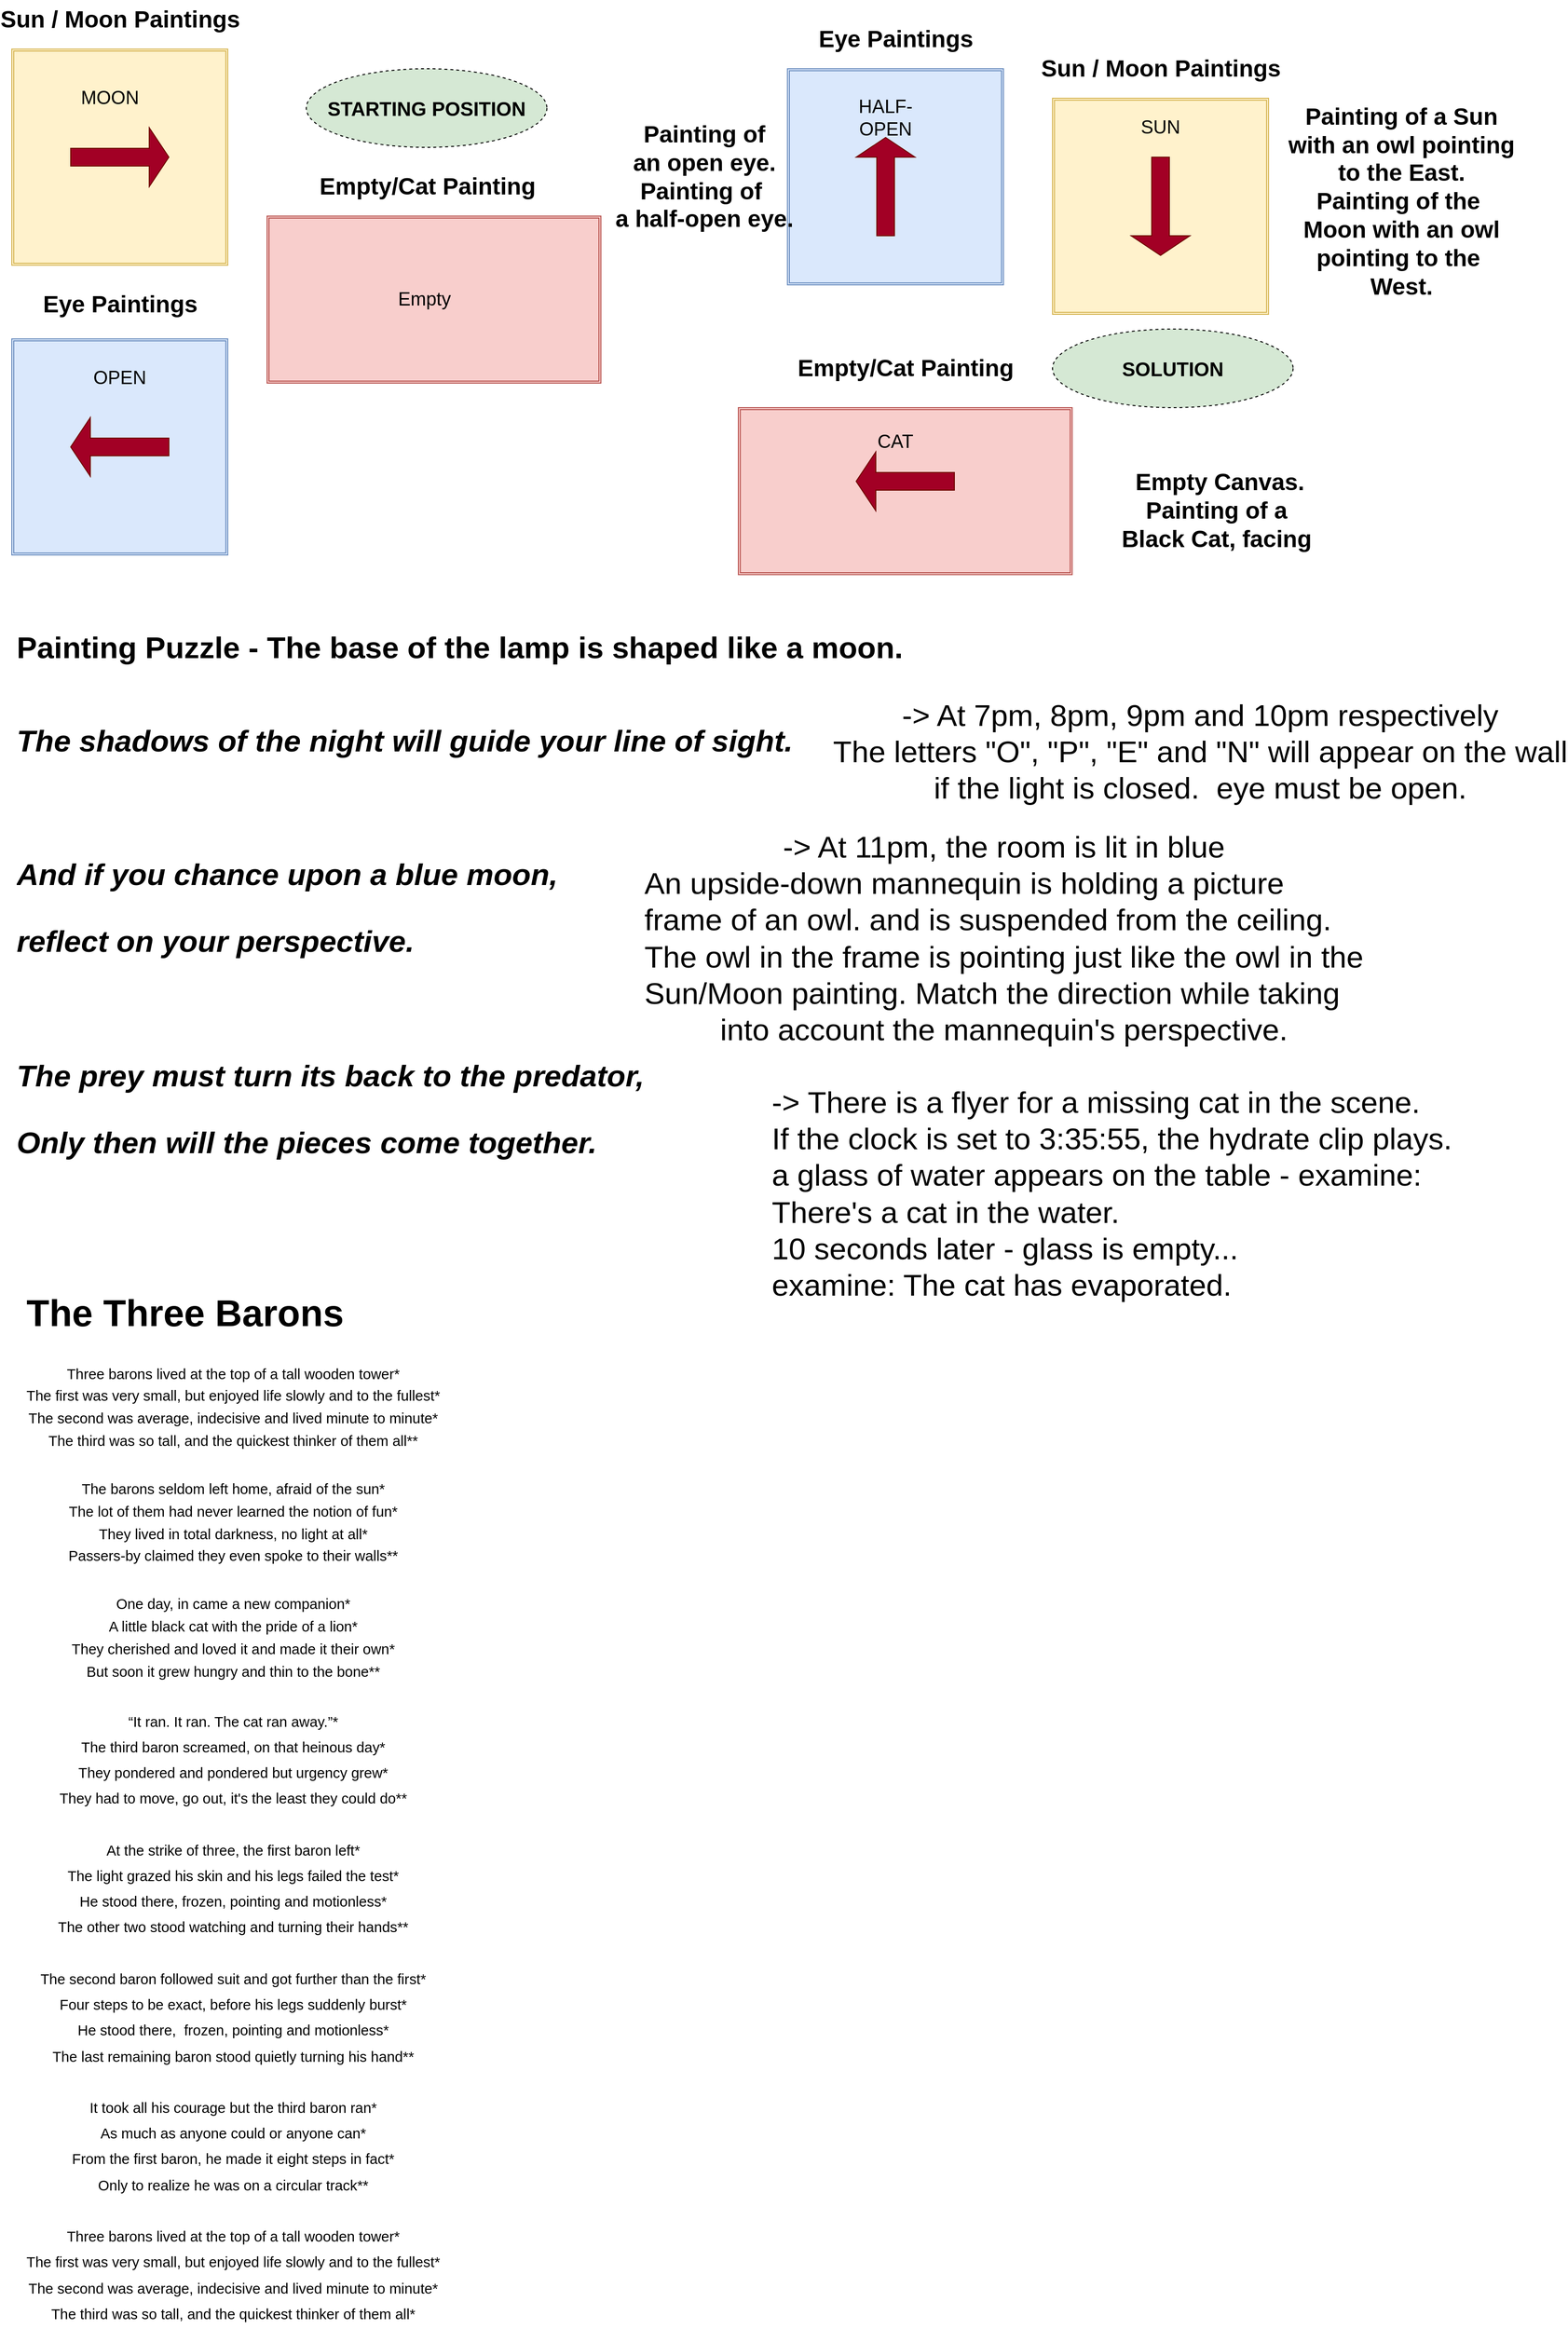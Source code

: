 <mxfile version="14.9.5" type="github">
  <diagram id="Z_L-AWP88pnk8-IzUKq-" name="Page-1">
    <mxGraphModel dx="1422" dy="762" grid="1" gridSize="10" guides="1" tooltips="1" connect="1" arrows="1" fold="1" page="1" pageScale="1" pageWidth="850" pageHeight="1100" math="0" shadow="0">
      <root>
        <mxCell id="0" />
        <mxCell id="1" parent="0" />
        <mxCell id="mR3gihREqQYf-GJDufRb-217" value="" style="shape=ext;double=1;whiteSpace=wrap;html=1;aspect=fixed;fillColor=#dae8fc;strokeColor=#6c8ebf;" parent="1" vertex="1">
          <mxGeometry x="840" y="130" width="220" height="220" as="geometry" />
        </mxCell>
        <mxCell id="mR3gihREqQYf-GJDufRb-218" value="" style="shape=ext;double=1;whiteSpace=wrap;html=1;aspect=fixed;fillColor=#fff2cc;strokeColor=#d6b656;" parent="1" vertex="1">
          <mxGeometry x="1110" y="160" width="220" height="220" as="geometry" />
        </mxCell>
        <mxCell id="mR3gihREqQYf-GJDufRb-219" value="" style="shape=ext;double=1;rounded=0;whiteSpace=wrap;html=1;fillColor=#f8cecc;strokeColor=#b85450;" parent="1" vertex="1">
          <mxGeometry x="790" y="475" width="340" height="170" as="geometry" />
        </mxCell>
        <mxCell id="mR3gihREqQYf-GJDufRb-220" value="" style="shape=singleArrow;direction=south;whiteSpace=wrap;html=1;fillColor=#a20025;strokeColor=#6F0000;fontColor=#ffffff;" parent="1" vertex="1">
          <mxGeometry x="1190" y="220" width="60" height="100" as="geometry" />
        </mxCell>
        <mxCell id="mR3gihREqQYf-GJDufRb-221" value="" style="shape=singleArrow;direction=north;whiteSpace=wrap;html=1;fillColor=#a20025;strokeColor=#6F0000;fontColor=#ffffff;" parent="1" vertex="1">
          <mxGeometry x="910" y="200" width="60" height="100" as="geometry" />
        </mxCell>
        <mxCell id="mR3gihREqQYf-GJDufRb-222" value="" style="shape=singleArrow;direction=north;whiteSpace=wrap;html=1;rotation=-90;fillColor=#a20025;strokeColor=#6F0000;fontColor=#ffffff;" parent="1" vertex="1">
          <mxGeometry x="930" y="500" width="60" height="100" as="geometry" />
        </mxCell>
        <mxCell id="mR3gihREqQYf-GJDufRb-223" value="Eye Paintings" style="text;strokeColor=none;fillColor=none;html=1;fontSize=24;fontStyle=1;verticalAlign=middle;align=center;" parent="1" vertex="1">
          <mxGeometry x="860" y="80" width="180" height="40" as="geometry" />
        </mxCell>
        <mxCell id="mR3gihREqQYf-GJDufRb-225" value="Sun / Moon Paintings" style="text;strokeColor=none;fillColor=none;html=1;fontSize=24;fontStyle=1;verticalAlign=middle;align=center;" parent="1" vertex="1">
          <mxGeometry x="1130" y="110" width="180" height="40" as="geometry" />
        </mxCell>
        <mxCell id="mR3gihREqQYf-GJDufRb-226" value="Empty/Cat Painting" style="text;strokeColor=none;fillColor=none;html=1;fontSize=24;fontStyle=1;verticalAlign=middle;align=center;" parent="1" vertex="1">
          <mxGeometry x="870" y="415" width="180" height="40" as="geometry" />
        </mxCell>
        <mxCell id="mR3gihREqQYf-GJDufRb-228" value="&lt;h1 style=&quot;font-size: 31px&quot;&gt;&lt;font style=&quot;font-size: 31px&quot;&gt;Painting Puzzle - The base of the lamp is shaped like a moon.&amp;nbsp;&lt;/font&gt;&lt;/h1&gt;&lt;div&gt;&lt;font style=&quot;font-size: 31px&quot;&gt;&lt;b&gt;&lt;i&gt;&lt;br&gt;&lt;/i&gt;&lt;/b&gt;&lt;/font&gt;&lt;/div&gt;&lt;div&gt;&lt;font style=&quot;font-size: 31px&quot;&gt;&lt;b&gt;&lt;i&gt;The shadows of the night will&amp;nbsp;&lt;/i&gt;&lt;/b&gt;&lt;/font&gt;&lt;font style=&quot;font-size: 31px&quot;&gt;&lt;b&gt;&lt;i&gt;guide your line of sight.&lt;/i&gt;&lt;/b&gt; &lt;/font&gt;&lt;span style=&quot;font-size: 31px&quot;&gt;&amp;nbsp;&amp;nbsp;&lt;/span&gt;&lt;/div&gt;&lt;p style=&quot;font-size: 31px&quot;&gt;&lt;font style=&quot;font-size: 31px&quot;&gt;&lt;b&gt;&lt;i&gt;&lt;br&gt;&lt;/i&gt;&lt;/b&gt;&lt;/font&gt;&lt;/p&gt;&lt;p style=&quot;font-size: 31px&quot;&gt;&lt;font style=&quot;font-size: 31px&quot;&gt;&lt;b&gt;&lt;i&gt;And if you chance upon a blue moon,&amp;nbsp;&amp;nbsp;&lt;/i&gt;&lt;/b&gt;&lt;/font&gt;&lt;/p&gt;&lt;p style=&quot;font-size: 31px&quot;&gt;&lt;font style=&quot;font-size: 31px&quot;&gt;&lt;b&gt;&lt;i&gt;reflect on your perspective.&lt;/i&gt;&lt;/b&gt;&lt;/font&gt;&lt;/p&gt;&lt;p style=&quot;font-size: 31px&quot;&gt;&lt;br&gt;&lt;/p&gt;&lt;p style=&quot;font-size: 31px&quot;&gt;&lt;b&gt;&lt;i&gt;The prey must turn its back to the predator,&lt;/i&gt;&lt;/b&gt;&lt;/p&gt;&lt;p style=&quot;font-size: 31px&quot;&gt;&lt;b&gt;&lt;i&gt;Only then will the pieces come together.&lt;/i&gt;&lt;/b&gt;&lt;/p&gt;&lt;p style=&quot;font-size: 31px&quot;&gt;&lt;b&gt;&lt;i&gt;&lt;br&gt;&lt;/i&gt;&lt;/b&gt;&lt;/p&gt;&lt;p style=&quot;font-size: 31px&quot;&gt;&lt;b&gt;&lt;i&gt;&lt;br&gt;&lt;/i&gt;&lt;/b&gt;&lt;/p&gt;&lt;p style=&quot;font-size: 31px&quot;&gt;&lt;b&gt;&lt;i&gt;&lt;br&gt;&lt;/i&gt;&lt;/b&gt;&lt;/p&gt;&lt;p style=&quot;font-size: 31px&quot;&gt;&lt;br&gt;&lt;/p&gt;" style="text;html=1;strokeColor=none;fillColor=none;spacing=5;spacingTop=-20;whiteSpace=wrap;overflow=hidden;rounded=0;" parent="1" vertex="1">
          <mxGeometry x="50" y="690" width="1440" height="630" as="geometry" />
        </mxCell>
        <mxCell id="mR3gihREqQYf-GJDufRb-230" value="" style="shape=ext;double=1;rounded=0;whiteSpace=wrap;html=1;fillColor=#f8cecc;strokeColor=#b85450;rotation=0;" parent="1" vertex="1">
          <mxGeometry x="310" y="280" width="340" height="170" as="geometry" />
        </mxCell>
        <mxCell id="mR3gihREqQYf-GJDufRb-231" value="" style="shape=ext;double=1;whiteSpace=wrap;html=1;aspect=fixed;fillColor=#dae8fc;strokeColor=#6c8ebf;" parent="1" vertex="1">
          <mxGeometry x="50" y="405" width="220" height="220" as="geometry" />
        </mxCell>
        <mxCell id="mR3gihREqQYf-GJDufRb-232" value="" style="shape=ext;double=1;whiteSpace=wrap;html=1;aspect=fixed;fillColor=#fff2cc;strokeColor=#d6b656;" parent="1" vertex="1">
          <mxGeometry x="50" y="110" width="220" height="220" as="geometry" />
        </mxCell>
        <mxCell id="mR3gihREqQYf-GJDufRb-233" value="" style="shape=singleArrow;direction=south;whiteSpace=wrap;html=1;fillColor=#a20025;strokeColor=#6F0000;fontColor=#ffffff;rotation=-90;" parent="1" vertex="1">
          <mxGeometry x="130" y="170" width="60" height="100" as="geometry" />
        </mxCell>
        <mxCell id="mR3gihREqQYf-GJDufRb-234" value="Sun / Moon Paintings" style="text;strokeColor=none;fillColor=none;html=1;fontSize=24;fontStyle=1;verticalAlign=middle;align=center;" parent="1" vertex="1">
          <mxGeometry x="70" y="60" width="180" height="40" as="geometry" />
        </mxCell>
        <mxCell id="mR3gihREqQYf-GJDufRb-235" value="" style="shape=singleArrow;direction=north;whiteSpace=wrap;html=1;fillColor=#a20025;strokeColor=#6F0000;fontColor=#ffffff;rotation=-90;" parent="1" vertex="1">
          <mxGeometry x="130" y="465" width="60" height="100" as="geometry" />
        </mxCell>
        <mxCell id="mR3gihREqQYf-GJDufRb-240" value="Eye Paintings" style="text;strokeColor=none;fillColor=none;html=1;fontSize=24;fontStyle=1;verticalAlign=middle;align=center;" parent="1" vertex="1">
          <mxGeometry x="70" y="350" width="180" height="40" as="geometry" />
        </mxCell>
        <mxCell id="mR3gihREqQYf-GJDufRb-242" value="&lt;span style=&quot;font-size: 20px&quot;&gt;&lt;b&gt;STARTING POSITION&lt;/b&gt;&lt;/span&gt;" style="ellipse;whiteSpace=wrap;html=1;dashed=1;fillColor=#d5e8d4;" parent="1" vertex="1">
          <mxGeometry x="350" y="130" width="245" height="80" as="geometry" />
        </mxCell>
        <mxCell id="mR3gihREqQYf-GJDufRb-243" value="&lt;span style=&quot;font-size: 20px&quot;&gt;&lt;b&gt;SOLUTION&lt;/b&gt;&lt;/span&gt;" style="ellipse;whiteSpace=wrap;html=1;dashed=1;fillColor=#d5e8d4;" parent="1" vertex="1">
          <mxGeometry x="1110" y="395" width="245" height="80" as="geometry" />
        </mxCell>
        <mxCell id="mR3gihREqQYf-GJDufRb-244" value="Empty/Cat Painting" style="text;strokeColor=none;fillColor=none;html=1;fontSize=24;fontStyle=1;verticalAlign=middle;align=center;" parent="1" vertex="1">
          <mxGeometry x="382.5" y="230" width="180" height="40" as="geometry" />
        </mxCell>
        <mxCell id="mR3gihREqQYf-GJDufRb-245" value="MOON" style="text;html=1;strokeColor=none;fillColor=none;align=center;verticalAlign=middle;whiteSpace=wrap;rounded=0;dashed=1;fontSize=19;" parent="1" vertex="1">
          <mxGeometry x="130" y="150" width="40" height="20" as="geometry" />
        </mxCell>
        <mxCell id="mR3gihREqQYf-GJDufRb-246" value="SUN" style="text;html=1;strokeColor=none;fillColor=none;align=center;verticalAlign=middle;whiteSpace=wrap;rounded=0;dashed=1;fontSize=19;" parent="1" vertex="1">
          <mxGeometry x="1200" y="180" width="40" height="20" as="geometry" />
        </mxCell>
        <mxCell id="mR3gihREqQYf-GJDufRb-247" value="Empty&amp;nbsp;" style="text;html=1;strokeColor=none;fillColor=none;align=center;verticalAlign=middle;whiteSpace=wrap;rounded=0;dashed=1;fontSize=19;" parent="1" vertex="1">
          <mxGeometry x="452.5" y="355" width="40" height="20" as="geometry" />
        </mxCell>
        <mxCell id="mR3gihREqQYf-GJDufRb-249" value="OPEN" style="text;html=1;strokeColor=none;fillColor=none;align=center;verticalAlign=middle;whiteSpace=wrap;rounded=0;dashed=1;fontSize=19;" parent="1" vertex="1">
          <mxGeometry x="140" y="435" width="40" height="20" as="geometry" />
        </mxCell>
        <mxCell id="mR3gihREqQYf-GJDufRb-250" value="HALF-OPEN" style="text;html=1;strokeColor=none;fillColor=none;align=center;verticalAlign=middle;whiteSpace=wrap;rounded=0;dashed=1;fontSize=19;" parent="1" vertex="1">
          <mxGeometry x="910" y="170" width="60" height="20" as="geometry" />
        </mxCell>
        <mxCell id="mR3gihREqQYf-GJDufRb-252" value="CAT" style="text;html=1;strokeColor=none;fillColor=none;align=center;verticalAlign=middle;whiteSpace=wrap;rounded=0;dashed=1;fontSize=19;" parent="1" vertex="1">
          <mxGeometry x="930" y="500" width="40" height="20" as="geometry" />
        </mxCell>
        <mxCell id="mR3gihREqQYf-GJDufRb-254" value="&lt;font style=&quot;font-weight: 400 ; text-align: left ; font-size: 31px&quot;&gt;-&amp;gt; At 7pm, 8pm, 9pm and 10pm respectively&lt;br&gt;&lt;/font&gt;&lt;span style=&quot;font-weight: 400 ; text-align: left ; font-size: 31px&quot;&gt;The letters &quot;O&quot;, &quot;P&quot;, &quot;E&quot; and &quot;N&quot; will appear on the wall &lt;br&gt;if the light is closed.&amp;nbsp; eye must be open.&lt;/span&gt;" style="text;strokeColor=none;fillColor=none;html=1;fontSize=24;fontStyle=1;verticalAlign=middle;align=center;" parent="1" vertex="1">
          <mxGeometry x="920" y="780" width="680" height="90" as="geometry" />
        </mxCell>
        <mxCell id="mR3gihREqQYf-GJDufRb-256" value="&lt;font style=&quot;text-align: left&quot;&gt;&lt;span style=&quot;font-size: 31px ; font-weight: 400&quot;&gt;-&amp;gt; At 11pm, the room is lit in blue&lt;/span&gt;&lt;br&gt;&lt;div style=&quot;text-align: left&quot;&gt;&lt;span style=&quot;text-align: center&quot;&gt;&lt;span style=&quot;font-size: 31px ; font-weight: 400&quot;&gt;An upside-down mannequin&amp;nbsp;is holding a picture&amp;nbsp;&lt;/span&gt;&lt;/span&gt;&lt;/div&gt;&lt;div style=&quot;text-align: left&quot;&gt;&lt;span style=&quot;text-align: center ; font-size: 31px ; font-weight: 400&quot;&gt;frame of an owl. and is suspended from the ceiling.&lt;/span&gt;&lt;/div&gt;&lt;div style=&quot;text-align: left&quot;&gt;&lt;span style=&quot;text-align: center ; font-size: 31px ; font-weight: 400&quot;&gt;The owl in the frame is pointing just like the owl in the&lt;/span&gt;&lt;/div&gt;&lt;div style=&quot;text-align: left&quot;&gt;&lt;span style=&quot;text-align: center ; font-size: 31px ; font-weight: 400&quot;&gt;Sun/Moon painting. Match the direction while taking&amp;nbsp;&lt;/span&gt;&lt;/div&gt;&lt;div style=&quot;text-align: center&quot;&gt;&lt;span style=&quot;font-size: 31px ; font-weight: 400&quot;&gt;into account the mannequin&#39;s perspective.&lt;/span&gt;&lt;/div&gt;&lt;/font&gt;" style="text;strokeColor=none;fillColor=none;html=1;fontSize=24;fontStyle=1;verticalAlign=middle;align=center;" parent="1" vertex="1">
          <mxGeometry x="640" y="980" width="840" height="70" as="geometry" />
        </mxCell>
        <mxCell id="mR3gihREqQYf-GJDufRb-257" value="Painting of a Sun&lt;br&gt;with an owl pointing&lt;br&gt;to the East.&lt;br&gt;Painting of the&amp;nbsp;&lt;br&gt;Moon with an owl&lt;br&gt;pointing to the&amp;nbsp;&lt;br&gt;West." style="text;strokeColor=none;fillColor=none;html=1;fontSize=24;fontStyle=1;verticalAlign=middle;align=center;" parent="1" vertex="1">
          <mxGeometry x="1350" y="100" width="230" height="330" as="geometry" />
        </mxCell>
        <mxCell id="mR3gihREqQYf-GJDufRb-258" value="Empty Canvas.&lt;br&gt;Painting of a&amp;nbsp;&lt;br&gt;Black Cat, facing&amp;nbsp;" style="text;strokeColor=none;fillColor=none;html=1;fontSize=24;fontStyle=1;verticalAlign=middle;align=center;" parent="1" vertex="1">
          <mxGeometry x="1150" y="500" width="260" height="160" as="geometry" />
        </mxCell>
        <mxCell id="mR3gihREqQYf-GJDufRb-260" value="Painting of&lt;br&gt;an open eye.&lt;br&gt;Painting of&amp;nbsp;&lt;br&gt;a half-open eye." style="text;strokeColor=none;fillColor=none;html=1;fontSize=24;fontStyle=1;verticalAlign=middle;align=center;" parent="1" vertex="1">
          <mxGeometry x="670" y="120" width="170" height="240" as="geometry" />
        </mxCell>
        <mxCell id="mR3gihREqQYf-GJDufRb-261" value="&lt;div style=&quot;text-align: left&quot;&gt;&lt;span style=&quot;font-size: 31px ; font-weight: 400&quot;&gt;-&amp;gt; There is a flyer for a missing cat in the scene.&amp;nbsp;&lt;/span&gt;&lt;/div&gt;&lt;div style=&quot;text-align: left&quot;&gt;&lt;span style=&quot;font-size: 31px ; font-weight: 400&quot;&gt;If the clock is set to 3:35:55, the hydrate clip plays.&lt;/span&gt;&lt;/div&gt;&lt;div style=&quot;text-align: left&quot;&gt;&lt;span style=&quot;font-size: 31px ; font-weight: 400&quot;&gt;a glass of water appears on the table - examine:&lt;/span&gt;&lt;/div&gt;&lt;div style=&quot;text-align: left&quot;&gt;&lt;span style=&quot;font-size: 31px ; font-weight: 400&quot;&gt;There&#39;s a cat in the water.&amp;nbsp;&lt;/span&gt;&lt;/div&gt;&lt;div style=&quot;text-align: left&quot;&gt;&lt;span style=&quot;font-size: 31px ; font-weight: 400&quot;&gt;10 seconds later - glass is empty...&lt;/span&gt;&lt;/div&gt;&lt;div style=&quot;text-align: left&quot;&gt;&lt;span style=&quot;font-size: 31px ; font-weight: 400&quot;&gt;examine: The cat has evaporated.&amp;nbsp;&lt;/span&gt;&lt;/div&gt;" style="text;strokeColor=none;fillColor=none;html=1;fontSize=24;fontStyle=1;verticalAlign=middle;align=center;" parent="1" vertex="1">
          <mxGeometry x="750" y="1240" width="840" height="70" as="geometry" />
        </mxCell>
        <mxCell id="mR3gihREqQYf-GJDufRb-264" value="&lt;h1&gt;The Three Barons&lt;/h1&gt;&lt;p dir=&quot;ltr&quot; style=&quot;line-height: 1.2 ; text-align: center ; margin-top: 0pt ; margin-bottom: 0pt&quot;&gt;&lt;span style=&quot;font-size: 11pt ; font-family: &amp;#34;arial&amp;#34; ; color: rgb(0 , 0 , 0) ; background-color: transparent ; font-weight: 400 ; font-style: normal ; font-variant: normal ; text-decoration: none ; vertical-align: baseline&quot;&gt;Three barons lived at the top of a tall wooden tower*&lt;/span&gt;&lt;/p&gt;&lt;p dir=&quot;ltr&quot; style=&quot;line-height: 1.2 ; text-align: center ; margin-top: 0pt ; margin-bottom: 0pt&quot;&gt;&lt;span style=&quot;font-size: 11pt ; font-family: &amp;#34;arial&amp;#34; ; color: rgb(0 , 0 , 0) ; background-color: transparent ; font-weight: 400 ; font-style: normal ; font-variant: normal ; text-decoration: none ; vertical-align: baseline&quot;&gt;The first was very small, but enjoyed life slowly and to the fullest*&lt;/span&gt;&lt;/p&gt;&lt;p dir=&quot;ltr&quot; style=&quot;line-height: 1.2 ; text-align: center ; margin-top: 0pt ; margin-bottom: 0pt&quot;&gt;&lt;span style=&quot;font-size: 11pt ; font-family: &amp;#34;arial&amp;#34; ; color: rgb(0 , 0 , 0) ; background-color: transparent ; font-weight: 400 ; font-style: normal ; font-variant: normal ; text-decoration: none ; vertical-align: baseline&quot;&gt;The second was average, indecisive and lived minute to minute*&lt;/span&gt;&lt;/p&gt;&lt;p dir=&quot;ltr&quot; style=&quot;line-height: 1.2 ; text-align: center ; margin-top: 0pt ; margin-bottom: 0pt&quot;&gt;&lt;span style=&quot;font-size: 11pt ; font-family: &amp;#34;arial&amp;#34; ; color: rgb(0 , 0 , 0) ; background-color: transparent ; font-weight: 400 ; font-style: normal ; font-variant: normal ; text-decoration: none ; vertical-align: baseline&quot;&gt;The third was so tall, and the quickest thinker of them all**&lt;/span&gt;&lt;/p&gt;&lt;p dir=&quot;ltr&quot; style=&quot;line-height: 1.38 ; text-align: center ; margin-top: 0pt ; margin-bottom: 0pt&quot;&gt;&lt;b style=&quot;font-weight: normal&quot; id=&quot;docs-internal-guid-8545dc93-7fff-f182-23dd-fd26b57caa95&quot;&gt;&lt;br&gt;&lt;/b&gt;&lt;/p&gt;&lt;p dir=&quot;ltr&quot; style=&quot;line-height: 1.2 ; text-align: center ; margin-top: 0pt ; margin-bottom: 0pt&quot;&gt;&lt;span style=&quot;font-size: 11pt ; font-family: &amp;#34;arial&amp;#34; ; color: rgb(0 , 0 , 0) ; background-color: transparent ; font-weight: 400 ; font-style: normal ; font-variant: normal ; text-decoration: none ; vertical-align: baseline&quot;&gt;The barons seldom left home, afraid of the sun*&lt;/span&gt;&lt;/p&gt;&lt;p dir=&quot;ltr&quot; style=&quot;line-height: 1.2 ; text-align: center ; margin-top: 0pt ; margin-bottom: 0pt&quot;&gt;&lt;span style=&quot;font-size: 11pt ; font-family: &amp;#34;arial&amp;#34; ; color: rgb(0 , 0 , 0) ; background-color: transparent ; font-weight: 400 ; font-style: normal ; font-variant: normal ; text-decoration: none ; vertical-align: baseline&quot;&gt;The lot of them had never learned the notion of fun*&lt;/span&gt;&lt;/p&gt;&lt;p dir=&quot;ltr&quot; style=&quot;line-height: 1.2 ; text-align: center ; margin-top: 0pt ; margin-bottom: 0pt&quot;&gt;&lt;span style=&quot;font-size: 11pt ; font-family: &amp;#34;arial&amp;#34; ; color: rgb(0 , 0 , 0) ; background-color: transparent ; font-weight: 400 ; font-style: normal ; font-variant: normal ; text-decoration: none ; vertical-align: baseline&quot;&gt;They lived in total darkness, no light at all*&lt;/span&gt;&lt;/p&gt;&lt;p dir=&quot;ltr&quot; style=&quot;line-height: 1.2 ; text-align: center ; margin-top: 0pt ; margin-bottom: 0pt&quot;&gt;&lt;span style=&quot;font-size: 11pt ; font-family: &amp;#34;arial&amp;#34; ; color: rgb(0 , 0 , 0) ; background-color: transparent ; font-weight: 400 ; font-style: normal ; font-variant: normal ; text-decoration: none ; vertical-align: baseline&quot;&gt;Passers-by claimed they even spoke to their walls**&lt;/span&gt;&lt;/p&gt;&lt;p dir=&quot;ltr&quot; style=&quot;line-height: 1.38 ; text-align: center ; margin-top: 0pt ; margin-bottom: 0pt&quot;&gt;&lt;b style=&quot;font-weight: normal&quot;&gt;&lt;br&gt;&lt;/b&gt;&lt;/p&gt;&lt;p dir=&quot;ltr&quot; style=&quot;line-height: 1.2 ; text-align: center ; margin-top: 0pt ; margin-bottom: 0pt&quot;&gt;&lt;span style=&quot;font-size: 11pt ; font-family: &amp;#34;arial&amp;#34; ; color: rgb(0 , 0 , 0) ; background-color: transparent ; font-weight: 400 ; font-style: normal ; font-variant: normal ; text-decoration: none ; vertical-align: baseline&quot;&gt;One day, in came a new companion*&lt;/span&gt;&lt;/p&gt;&lt;p dir=&quot;ltr&quot; style=&quot;line-height: 1.2 ; text-align: center ; margin-top: 0pt ; margin-bottom: 0pt&quot;&gt;&lt;span style=&quot;font-size: 11pt ; font-family: &amp;#34;arial&amp;#34; ; color: rgb(0 , 0 , 0) ; background-color: transparent ; font-weight: 400 ; font-style: normal ; font-variant: normal ; text-decoration: none ; vertical-align: baseline&quot;&gt;A little black cat with the pride of a lion*&lt;/span&gt;&lt;/p&gt;&lt;p dir=&quot;ltr&quot; style=&quot;line-height: 1.2 ; text-align: center ; margin-top: 0pt ; margin-bottom: 0pt&quot;&gt;&lt;span style=&quot;font-size: 11pt ; font-family: &amp;#34;arial&amp;#34; ; color: rgb(0 , 0 , 0) ; background-color: transparent ; font-weight: 400 ; font-style: normal ; font-variant: normal ; text-decoration: none ; vertical-align: baseline&quot;&gt;They cherished and loved it and made it their own*&lt;/span&gt;&lt;/p&gt;&lt;p dir=&quot;ltr&quot; style=&quot;line-height: 1.2 ; text-align: center ; margin-top: 0pt ; margin-bottom: 0pt&quot;&gt;&lt;span style=&quot;font-size: 11pt ; font-family: &amp;#34;arial&amp;#34; ; color: rgb(0 , 0 , 0) ; background-color: transparent ; font-weight: 400 ; font-style: normal ; font-variant: normal ; text-decoration: none ; vertical-align: baseline&quot;&gt;But soon it grew hungry and thin to the bone**&lt;/span&gt;&lt;/p&gt;&lt;p dir=&quot;ltr&quot; style=&quot;line-height: 1.38 ; text-align: center ; margin-top: 0pt ; margin-bottom: 0pt&quot;&gt;&lt;b style=&quot;font-weight: normal&quot;&gt;&lt;br&gt;&lt;/b&gt;&lt;/p&gt;&lt;p dir=&quot;ltr&quot; style=&quot;line-height: 1.38 ; text-align: center ; margin-top: 0pt ; margin-bottom: 0pt&quot;&gt;&lt;span style=&quot;font-size: 11pt ; font-family: &amp;#34;arial&amp;#34; ; color: rgb(0 , 0 , 0) ; background-color: transparent ; font-weight: 400 ; font-style: normal ; font-variant: normal ; text-decoration: none ; vertical-align: baseline&quot;&gt;“It ran. It ran. The cat ran away.”*&lt;/span&gt;&lt;/p&gt;&lt;p dir=&quot;ltr&quot; style=&quot;line-height: 1.38 ; text-align: center ; margin-top: 0pt ; margin-bottom: 0pt&quot;&gt;&lt;span style=&quot;font-size: 11pt ; font-family: &amp;#34;arial&amp;#34; ; color: rgb(0 , 0 , 0) ; background-color: transparent ; font-weight: 400 ; font-style: normal ; font-variant: normal ; text-decoration: none ; vertical-align: baseline&quot;&gt;The third baron screamed, on that heinous day*&lt;/span&gt;&lt;/p&gt;&lt;p dir=&quot;ltr&quot; style=&quot;line-height: 1.38 ; text-align: center ; margin-top: 0pt ; margin-bottom: 0pt&quot;&gt;&lt;span style=&quot;font-size: 11pt ; font-family: &amp;#34;arial&amp;#34; ; color: rgb(0 , 0 , 0) ; background-color: transparent ; font-weight: 400 ; font-style: normal ; font-variant: normal ; text-decoration: none ; vertical-align: baseline&quot;&gt;They pondered and pondered but urgency grew*&lt;/span&gt;&lt;/p&gt;&lt;p dir=&quot;ltr&quot; style=&quot;line-height: 1.38 ; text-align: center ; margin-top: 0pt ; margin-bottom: 0pt&quot;&gt;&lt;span style=&quot;font-size: 11pt ; font-family: &amp;#34;arial&amp;#34; ; color: rgb(0 , 0 , 0) ; background-color: transparent ; font-weight: 400 ; font-style: normal ; font-variant: normal ; text-decoration: none ; vertical-align: baseline&quot;&gt;They had to move, go out, it&#39;s the least they could do**&lt;/span&gt;&lt;/p&gt;&lt;p dir=&quot;ltr&quot; style=&quot;line-height: 1.38 ; text-align: center ; margin-top: 0pt ; margin-bottom: 0pt&quot;&gt;&lt;b style=&quot;font-weight: normal&quot;&gt;&lt;br&gt;&lt;/b&gt;&lt;/p&gt;&lt;p dir=&quot;ltr&quot; style=&quot;line-height: 1.38 ; text-align: center ; margin-top: 0pt ; margin-bottom: 0pt&quot;&gt;&lt;span style=&quot;font-size: 11pt ; font-family: &amp;#34;arial&amp;#34; ; color: rgb(0 , 0 , 0) ; background-color: transparent ; font-weight: 400 ; font-style: normal ; font-variant: normal ; text-decoration: none ; vertical-align: baseline&quot;&gt;At the strike of three, the first baron left*&lt;/span&gt;&lt;/p&gt;&lt;p dir=&quot;ltr&quot; style=&quot;line-height: 1.38 ; text-align: center ; margin-top: 0pt ; margin-bottom: 0pt&quot;&gt;&lt;span style=&quot;font-size: 11pt ; font-family: &amp;#34;arial&amp;#34; ; color: rgb(0 , 0 , 0) ; background-color: transparent ; font-weight: 400 ; font-style: normal ; font-variant: normal ; text-decoration: none ; vertical-align: baseline&quot;&gt;The light grazed his skin and his legs failed the test*&lt;/span&gt;&lt;/p&gt;&lt;p dir=&quot;ltr&quot; style=&quot;line-height: 1.38 ; text-align: center ; margin-top: 0pt ; margin-bottom: 0pt&quot;&gt;&lt;span style=&quot;font-size: 11pt ; font-family: &amp;#34;arial&amp;#34; ; color: rgb(0 , 0 , 0) ; background-color: transparent ; font-weight: 400 ; font-style: normal ; font-variant: normal ; text-decoration: none ; vertical-align: baseline&quot;&gt;He stood there, frozen, pointing and motionless*&lt;/span&gt;&lt;/p&gt;&lt;p dir=&quot;ltr&quot; style=&quot;line-height: 1.38 ; text-align: center ; margin-top: 0pt ; margin-bottom: 0pt&quot;&gt;&lt;span style=&quot;font-size: 11pt ; font-family: &amp;#34;arial&amp;#34; ; color: rgb(0 , 0 , 0) ; background-color: transparent ; font-weight: 400 ; font-style: normal ; font-variant: normal ; text-decoration: none ; vertical-align: baseline&quot;&gt;The other two stood watching and turning their hands**&lt;/span&gt;&lt;/p&gt;&lt;p dir=&quot;ltr&quot; style=&quot;line-height: 1.38 ; text-align: center ; margin-top: 0pt ; margin-bottom: 0pt&quot;&gt;&lt;b style=&quot;font-weight: normal&quot;&gt;&lt;br&gt;&lt;/b&gt;&lt;/p&gt;&lt;p dir=&quot;ltr&quot; style=&quot;line-height: 1.38 ; text-align: center ; margin-top: 0pt ; margin-bottom: 0pt&quot;&gt;&lt;span style=&quot;font-size: 11pt ; font-family: &amp;#34;arial&amp;#34; ; color: rgb(0 , 0 , 0) ; background-color: transparent ; font-weight: 400 ; font-style: normal ; font-variant: normal ; text-decoration: none ; vertical-align: baseline&quot;&gt;The second baron followed suit and got further than the first*&lt;/span&gt;&lt;/p&gt;&lt;p dir=&quot;ltr&quot; style=&quot;line-height: 1.38 ; text-align: center ; margin-top: 0pt ; margin-bottom: 0pt&quot;&gt;&lt;span style=&quot;font-size: 11pt ; font-family: &amp;#34;arial&amp;#34; ; color: rgb(0 , 0 , 0) ; background-color: transparent ; font-weight: 400 ; font-style: normal ; font-variant: normal ; text-decoration: none ; vertical-align: baseline&quot;&gt;Four steps to be exact, before his legs suddenly burst*&lt;/span&gt;&lt;/p&gt;&lt;p dir=&quot;ltr&quot; style=&quot;line-height: 1.38 ; text-align: center ; margin-top: 0pt ; margin-bottom: 0pt&quot;&gt;&lt;span style=&quot;font-size: 11pt ; font-family: &amp;#34;arial&amp;#34; ; color: rgb(0 , 0 , 0) ; background-color: transparent ; font-weight: 400 ; font-style: normal ; font-variant: normal ; text-decoration: none ; vertical-align: baseline&quot;&gt;He stood there,&amp;nbsp; frozen, pointing and motionless*&lt;/span&gt;&lt;/p&gt;&lt;p dir=&quot;ltr&quot; style=&quot;line-height: 1.38 ; text-align: center ; margin-top: 0pt ; margin-bottom: 0pt&quot;&gt;&lt;span style=&quot;font-size: 11pt ; font-family: &amp;#34;arial&amp;#34; ; color: rgb(0 , 0 , 0) ; background-color: transparent ; font-weight: 400 ; font-style: normal ; font-variant: normal ; text-decoration: none ; vertical-align: baseline&quot;&gt;The last remaining baron stood quietly turning his hand**&lt;/span&gt;&lt;/p&gt;&lt;p dir=&quot;ltr&quot; style=&quot;line-height: 1.38 ; text-align: center ; margin-top: 0pt ; margin-bottom: 0pt&quot;&gt;&lt;b style=&quot;font-weight: normal&quot;&gt;&lt;br&gt;&lt;/b&gt;&lt;/p&gt;&lt;p dir=&quot;ltr&quot; style=&quot;line-height: 1.38 ; text-align: center ; margin-top: 0pt ; margin-bottom: 0pt&quot;&gt;&lt;span style=&quot;font-size: 11pt ; font-family: &amp;#34;arial&amp;#34; ; color: rgb(0 , 0 , 0) ; background-color: transparent ; font-weight: 400 ; font-style: normal ; font-variant: normal ; text-decoration: none ; vertical-align: baseline&quot;&gt;It took all his courage but the third baron ran*&lt;/span&gt;&lt;/p&gt;&lt;p dir=&quot;ltr&quot; style=&quot;line-height: 1.38 ; text-align: center ; margin-top: 0pt ; margin-bottom: 0pt&quot;&gt;&lt;span style=&quot;font-size: 11pt ; font-family: &amp;#34;arial&amp;#34; ; color: rgb(0 , 0 , 0) ; background-color: transparent ; font-weight: 400 ; font-style: normal ; font-variant: normal ; text-decoration: none ; vertical-align: baseline&quot;&gt;As much as anyone could or anyone can*&lt;/span&gt;&lt;/p&gt;&lt;p dir=&quot;ltr&quot; style=&quot;line-height: 1.38 ; text-align: center ; margin-top: 0pt ; margin-bottom: 0pt&quot;&gt;&lt;span style=&quot;font-size: 11pt ; font-family: &amp;#34;arial&amp;#34; ; color: rgb(0 , 0 , 0) ; background-color: transparent ; font-weight: 400 ; font-style: normal ; font-variant: normal ; text-decoration: none ; vertical-align: baseline&quot;&gt;From the first baron, he made it eight steps in fact*&lt;/span&gt;&lt;/p&gt;&lt;p dir=&quot;ltr&quot; style=&quot;line-height: 1.38 ; text-align: center ; margin-top: 0pt ; margin-bottom: 0pt&quot;&gt;&lt;span style=&quot;font-size: 11pt ; font-family: &amp;#34;arial&amp;#34; ; color: rgb(0 , 0 , 0) ; background-color: transparent ; font-weight: 400 ; font-style: normal ; font-variant: normal ; text-decoration: none ; vertical-align: baseline&quot;&gt;Only to realize he was on a circular track**&lt;/span&gt;&lt;/p&gt;&lt;p dir=&quot;ltr&quot; style=&quot;line-height: 1.38 ; text-align: center ; margin-top: 0pt ; margin-bottom: 0pt&quot;&gt;&lt;b style=&quot;font-weight: normal&quot;&gt;&lt;br&gt;&lt;/b&gt;&lt;/p&gt;&lt;p dir=&quot;ltr&quot; style=&quot;line-height: 1.38 ; text-align: center ; margin-top: 0pt ; margin-bottom: 0pt&quot;&gt;&lt;span style=&quot;font-size: 11pt ; font-family: &amp;#34;arial&amp;#34; ; color: rgb(0 , 0 , 0) ; background-color: transparent ; font-weight: 400 ; font-style: normal ; font-variant: normal ; text-decoration: none ; vertical-align: baseline&quot;&gt;Three barons lived at the top of a tall wooden tower*&lt;/span&gt;&lt;/p&gt;&lt;p dir=&quot;ltr&quot; style=&quot;line-height: 1.38 ; text-align: center ; margin-top: 0pt ; margin-bottom: 0pt&quot;&gt;&lt;span style=&quot;font-size: 11pt ; font-family: &amp;#34;arial&amp;#34; ; color: rgb(0 , 0 , 0) ; background-color: transparent ; font-weight: 400 ; font-style: normal ; font-variant: normal ; text-decoration: none ; vertical-align: baseline&quot;&gt;The first was very small, but enjoyed life slowly and to the fullest*&lt;/span&gt;&lt;/p&gt;&lt;p dir=&quot;ltr&quot; style=&quot;line-height: 1.38 ; text-align: center ; margin-top: 0pt ; margin-bottom: 0pt&quot;&gt;&lt;span style=&quot;font-size: 11pt ; font-family: &amp;#34;arial&amp;#34; ; color: rgb(0 , 0 , 0) ; background-color: transparent ; font-weight: 400 ; font-style: normal ; font-variant: normal ; text-decoration: none ; vertical-align: baseline&quot;&gt;The second was average, indecisive and lived minute to minute*&lt;/span&gt;&lt;/p&gt;&lt;p dir=&quot;ltr&quot; style=&quot;line-height: 1.38 ; text-align: center ; margin-top: 0pt ; margin-bottom: 0pt&quot;&gt;&lt;span style=&quot;font-size: 11pt ; font-family: &amp;#34;arial&amp;#34; ; color: rgb(0 , 0 , 0) ; background-color: transparent ; font-weight: 400 ; font-style: normal ; font-variant: normal ; text-decoration: none ; vertical-align: baseline&quot;&gt;The third was so tall, and the quickest thinker of them all*&lt;/span&gt;&lt;/p&gt;&lt;p dir=&quot;ltr&quot; style=&quot;line-height: 1.38 ; text-align: center ; margin-top: 0pt ; margin-bottom: 0pt&quot;&gt;&lt;br&gt;&lt;br&gt;&lt;br&gt;&lt;br&gt;&lt;/p&gt;" style="text;html=1;strokeColor=none;fillColor=none;spacing=5;spacingTop=-20;whiteSpace=wrap;overflow=hidden;rounded=0;dashed=1;fontSize=19;" parent="1" vertex="1">
          <mxGeometry x="60" y="1360" width="460" height="1070" as="geometry" />
        </mxCell>
      </root>
    </mxGraphModel>
  </diagram>
</mxfile>
